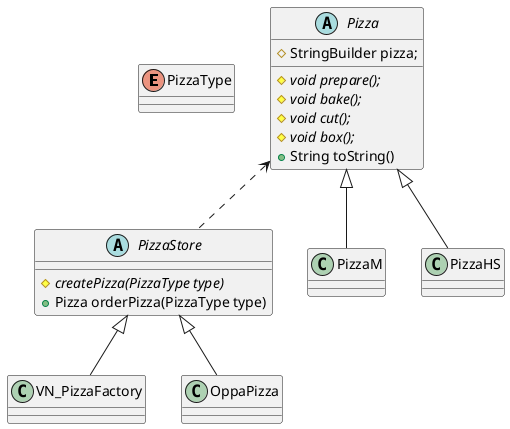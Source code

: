 @startuml
'https://plantuml.com/class-diagram
enum PizzaType
abstract class Pizza{
   # StringBuilder pizza;
   # {abstract} void prepare();
   # {abstract} void bake();
   # {abstract} void cut();
   # {abstract} void box();
   + String toString()
}
abstract class PizzaStore{
    # {abstract} createPizza(PizzaType type)
    + Pizza orderPizza(PizzaType type)
}

PizzaStore <|-- VN_PizzaFactory
PizzaStore <|-- OppaPizza
Pizza <|-- PizzaM
Pizza <|-- PizzaHS

Pizza <.. PizzaStore

@enduml